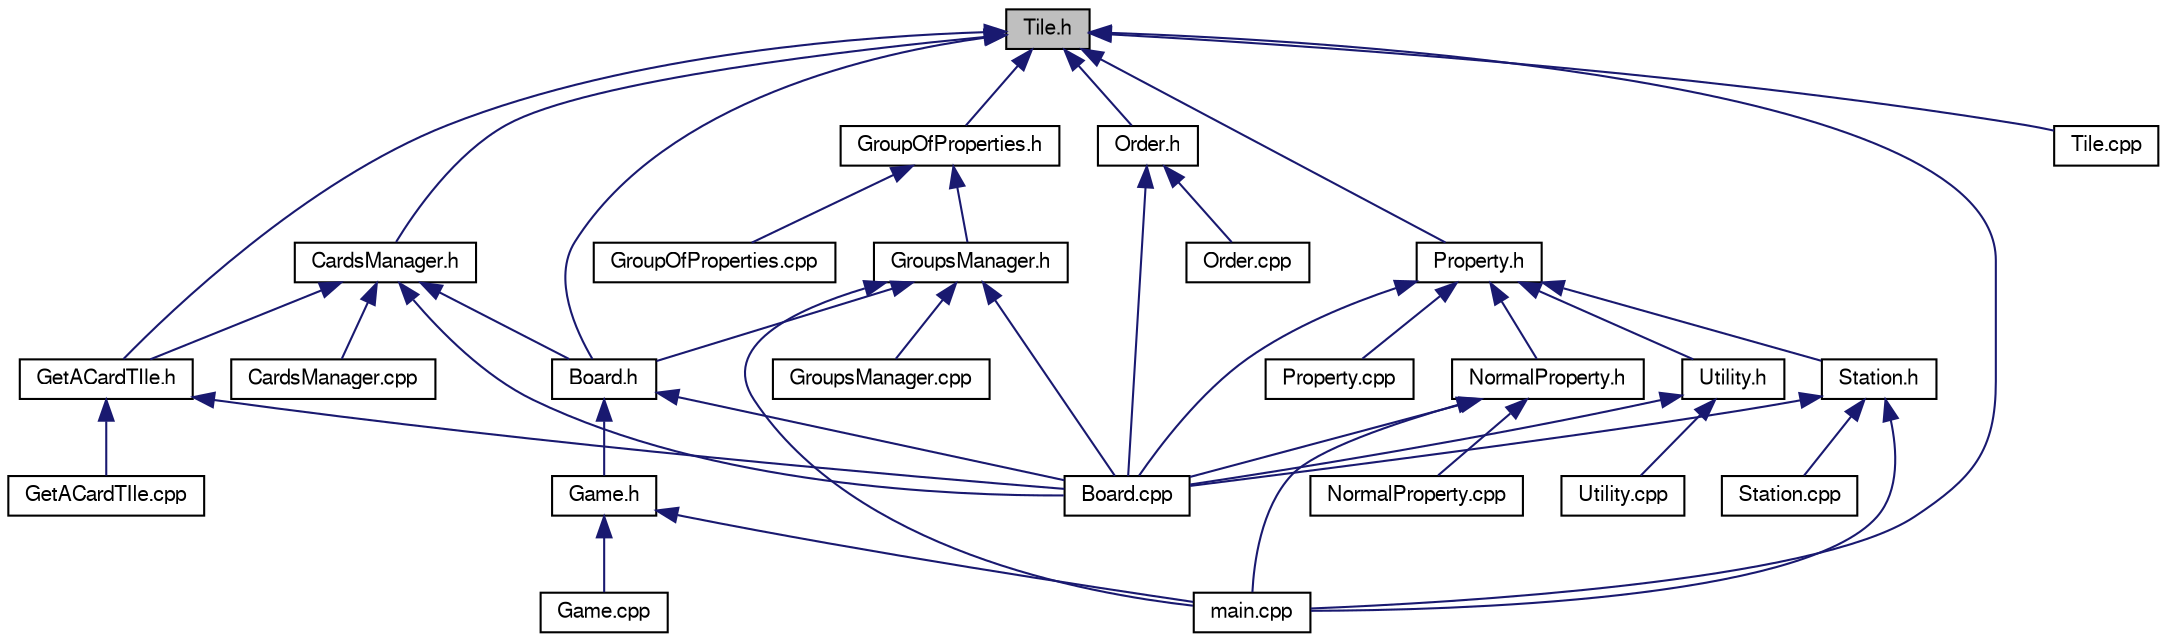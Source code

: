 digraph G
{
  edge [fontname="FreeSans",fontsize="10",labelfontname="FreeSans",labelfontsize="10"];
  node [fontname="FreeSans",fontsize="10",shape=record];
  Node1 [label="Tile.h",height=0.2,width=0.4,color="black", fillcolor="grey75", style="filled" fontcolor="black"];
  Node1 -> Node2 [dir="back",color="midnightblue",fontsize="10",style="solid",fontname="FreeSans"];
  Node2 [label="main.cpp",height=0.2,width=0.4,color="black", fillcolor="white", style="filled",URL="$main_8cpp.html"];
  Node1 -> Node3 [dir="back",color="midnightblue",fontsize="10",style="solid",fontname="FreeSans"];
  Node3 [label="Tile.cpp",height=0.2,width=0.4,color="black", fillcolor="white", style="filled",URL="$_tile_8cpp.html"];
  Node1 -> Node4 [dir="back",color="midnightblue",fontsize="10",style="solid",fontname="FreeSans"];
  Node4 [label="Board.h",height=0.2,width=0.4,color="black", fillcolor="white", style="filled",URL="$_board_8h.html"];
  Node4 -> Node5 [dir="back",color="midnightblue",fontsize="10",style="solid",fontname="FreeSans"];
  Node5 [label="Board.cpp",height=0.2,width=0.4,color="black", fillcolor="white", style="filled",URL="$_board_8cpp.html"];
  Node4 -> Node6 [dir="back",color="midnightblue",fontsize="10",style="solid",fontname="FreeSans"];
  Node6 [label="Game.h",height=0.2,width=0.4,color="black", fillcolor="white", style="filled",URL="$_game_8h.html"];
  Node6 -> Node7 [dir="back",color="midnightblue",fontsize="10",style="solid",fontname="FreeSans"];
  Node7 [label="Game.cpp",height=0.2,width=0.4,color="black", fillcolor="white", style="filled",URL="$_game_8cpp.html"];
  Node6 -> Node2 [dir="back",color="midnightblue",fontsize="10",style="solid",fontname="FreeSans"];
  Node1 -> Node8 [dir="back",color="midnightblue",fontsize="10",style="solid",fontname="FreeSans"];
  Node8 [label="GroupOfProperties.h",height=0.2,width=0.4,color="black", fillcolor="white", style="filled",URL="$_group_of_properties_8h.html"];
  Node8 -> Node9 [dir="back",color="midnightblue",fontsize="10",style="solid",fontname="FreeSans"];
  Node9 [label="GroupOfProperties.cpp",height=0.2,width=0.4,color="black", fillcolor="white", style="filled",URL="$_group_of_properties_8cpp.html"];
  Node8 -> Node10 [dir="back",color="midnightblue",fontsize="10",style="solid",fontname="FreeSans"];
  Node10 [label="GroupsManager.h",height=0.2,width=0.4,color="black", fillcolor="white", style="filled",URL="$_groups_manager_8h.html"];
  Node10 -> Node5 [dir="back",color="midnightblue",fontsize="10",style="solid",fontname="FreeSans"];
  Node10 -> Node11 [dir="back",color="midnightblue",fontsize="10",style="solid",fontname="FreeSans"];
  Node11 [label="GroupsManager.cpp",height=0.2,width=0.4,color="black", fillcolor="white", style="filled",URL="$_groups_manager_8cpp.html"];
  Node10 -> Node2 [dir="back",color="midnightblue",fontsize="10",style="solid",fontname="FreeSans"];
  Node10 -> Node4 [dir="back",color="midnightblue",fontsize="10",style="solid",fontname="FreeSans"];
  Node1 -> Node12 [dir="back",color="midnightblue",fontsize="10",style="solid",fontname="FreeSans"];
  Node12 [label="CardsManager.h",height=0.2,width=0.4,color="black", fillcolor="white", style="filled",URL="$_cards_manager_8h.html"];
  Node12 -> Node5 [dir="back",color="midnightblue",fontsize="10",style="solid",fontname="FreeSans"];
  Node12 -> Node13 [dir="back",color="midnightblue",fontsize="10",style="solid",fontname="FreeSans"];
  Node13 [label="CardsManager.cpp",height=0.2,width=0.4,color="black", fillcolor="white", style="filled",URL="$_cards_manager_8cpp.html"];
  Node12 -> Node4 [dir="back",color="midnightblue",fontsize="10",style="solid",fontname="FreeSans"];
  Node12 -> Node14 [dir="back",color="midnightblue",fontsize="10",style="solid",fontname="FreeSans"];
  Node14 [label="GetACardTIle.h",height=0.2,width=0.4,color="black", fillcolor="white", style="filled",URL="$_get_a_card_t_ile_8h.html"];
  Node14 -> Node5 [dir="back",color="midnightblue",fontsize="10",style="solid",fontname="FreeSans"];
  Node14 -> Node15 [dir="back",color="midnightblue",fontsize="10",style="solid",fontname="FreeSans"];
  Node15 [label="GetACardTIle.cpp",height=0.2,width=0.4,color="black", fillcolor="white", style="filled",URL="$_get_a_card_t_ile_8cpp.html"];
  Node1 -> Node14 [dir="back",color="midnightblue",fontsize="10",style="solid",fontname="FreeSans"];
  Node1 -> Node16 [dir="back",color="midnightblue",fontsize="10",style="solid",fontname="FreeSans"];
  Node16 [label="Property.h",height=0.2,width=0.4,color="black", fillcolor="white", style="filled",URL="$_property_8h.html"];
  Node16 -> Node5 [dir="back",color="midnightblue",fontsize="10",style="solid",fontname="FreeSans"];
  Node16 -> Node17 [dir="back",color="midnightblue",fontsize="10",style="solid",fontname="FreeSans"];
  Node17 [label="Property.cpp",height=0.2,width=0.4,color="black", fillcolor="white", style="filled",URL="$_property_8cpp.html"];
  Node16 -> Node18 [dir="back",color="midnightblue",fontsize="10",style="solid",fontname="FreeSans"];
  Node18 [label="NormalProperty.h",height=0.2,width=0.4,color="black", fillcolor="white", style="filled",URL="$_normal_property_8h.html"];
  Node18 -> Node5 [dir="back",color="midnightblue",fontsize="10",style="solid",fontname="FreeSans"];
  Node18 -> Node2 [dir="back",color="midnightblue",fontsize="10",style="solid",fontname="FreeSans"];
  Node18 -> Node19 [dir="back",color="midnightblue",fontsize="10",style="solid",fontname="FreeSans"];
  Node19 [label="NormalProperty.cpp",height=0.2,width=0.4,color="black", fillcolor="white", style="filled",URL="$_normal_property_8cpp.html"];
  Node16 -> Node20 [dir="back",color="midnightblue",fontsize="10",style="solid",fontname="FreeSans"];
  Node20 [label="Station.h",height=0.2,width=0.4,color="black", fillcolor="white", style="filled",URL="$_station_8h.html"];
  Node20 -> Node5 [dir="back",color="midnightblue",fontsize="10",style="solid",fontname="FreeSans"];
  Node20 -> Node2 [dir="back",color="midnightblue",fontsize="10",style="solid",fontname="FreeSans"];
  Node20 -> Node21 [dir="back",color="midnightblue",fontsize="10",style="solid",fontname="FreeSans"];
  Node21 [label="Station.cpp",height=0.2,width=0.4,color="black", fillcolor="white", style="filled",URL="$_station_8cpp.html"];
  Node16 -> Node22 [dir="back",color="midnightblue",fontsize="10",style="solid",fontname="FreeSans"];
  Node22 [label="Utility.h",height=0.2,width=0.4,color="black", fillcolor="white", style="filled",URL="$_utility_8h.html"];
  Node22 -> Node5 [dir="back",color="midnightblue",fontsize="10",style="solid",fontname="FreeSans"];
  Node22 -> Node23 [dir="back",color="midnightblue",fontsize="10",style="solid",fontname="FreeSans"];
  Node23 [label="Utility.cpp",height=0.2,width=0.4,color="black", fillcolor="white", style="filled",URL="$_utility_8cpp.html"];
  Node1 -> Node24 [dir="back",color="midnightblue",fontsize="10",style="solid",fontname="FreeSans"];
  Node24 [label="Order.h",height=0.2,width=0.4,color="black", fillcolor="white", style="filled",URL="$_order_8h.html"];
  Node24 -> Node5 [dir="back",color="midnightblue",fontsize="10",style="solid",fontname="FreeSans"];
  Node24 -> Node25 [dir="back",color="midnightblue",fontsize="10",style="solid",fontname="FreeSans"];
  Node25 [label="Order.cpp",height=0.2,width=0.4,color="black", fillcolor="white", style="filled",URL="$_order_8cpp.html"];
}
